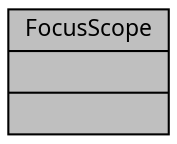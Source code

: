 digraph "FocusScope"
{
 // INTERACTIVE_SVG=YES
  bgcolor="transparent";
  edge [fontname="Verdana",fontsize="11",labelfontname="Verdana",labelfontsize="11"];
  node [fontname="Verdana",fontsize="11",shape=record];
  Node1 [label="{FocusScope\n||}",height=0.2,width=0.4,color="black", fillcolor="grey75", style="filled" fontcolor="black"];
}
